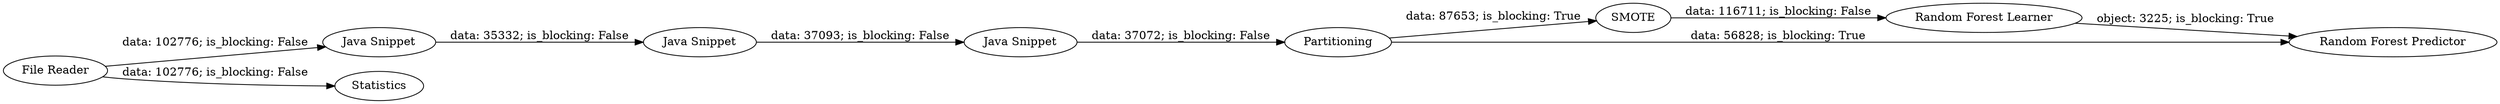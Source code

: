 digraph {
	"7948452719734335574_1" [label="File Reader"]
	"7948452719734335574_10" [label=SMOTE]
	"7948452719734335574_9" [label="Java Snippet"]
	"7948452719734335574_8" [label="Java Snippet"]
	"7948452719734335574_11" [label="Java Snippet"]
	"7948452719734335574_14" [label="Random Forest Predictor"]
	"7948452719734335574_13" [label="Random Forest Learner"]
	"7948452719734335574_3" [label=Partitioning]
	"7948452719734335574_12" [label=Statistics]
	"7948452719734335574_9" -> "7948452719734335574_3" [label="data: 37072; is_blocking: False"]
	"7948452719734335574_3" -> "7948452719734335574_10" [label="data: 87653; is_blocking: True"]
	"7948452719734335574_8" -> "7948452719734335574_9" [label="data: 37093; is_blocking: False"]
	"7948452719734335574_1" -> "7948452719734335574_12" [label="data: 102776; is_blocking: False"]
	"7948452719734335574_3" -> "7948452719734335574_14" [label="data: 56828; is_blocking: True"]
	"7948452719734335574_13" -> "7948452719734335574_14" [label="object: 3225; is_blocking: True"]
	"7948452719734335574_11" -> "7948452719734335574_8" [label="data: 35332; is_blocking: False"]
	"7948452719734335574_1" -> "7948452719734335574_11" [label="data: 102776; is_blocking: False"]
	"7948452719734335574_10" -> "7948452719734335574_13" [label="data: 116711; is_blocking: False"]
	rankdir=LR
}
